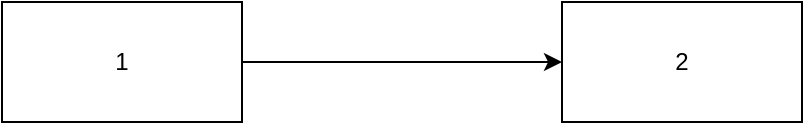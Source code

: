 <mxfile version="15.8.2" type="github">
  <diagram id="NNTAcK-m4e8hdaIwFr6c" name="Page-1">
    <mxGraphModel dx="780" dy="479" grid="1" gridSize="10" guides="1" tooltips="1" connect="1" arrows="1" fold="1" page="1" pageScale="1" pageWidth="827" pageHeight="1169" math="0" shadow="0">
      <root>
        <mxCell id="0" />
        <mxCell id="1" parent="0" />
        <mxCell id="9CY5KjPbNfF7ztk_2fkZ-3" style="edgeStyle=orthogonalEdgeStyle;rounded=0;orthogonalLoop=1;jettySize=auto;html=1;exitX=1;exitY=0.5;exitDx=0;exitDy=0;entryX=0;entryY=0.5;entryDx=0;entryDy=0;" edge="1" parent="1" source="9CY5KjPbNfF7ztk_2fkZ-1" target="9CY5KjPbNfF7ztk_2fkZ-2">
          <mxGeometry relative="1" as="geometry" />
        </mxCell>
        <mxCell id="9CY5KjPbNfF7ztk_2fkZ-1" value="1" style="rounded=0;whiteSpace=wrap;html=1;" vertex="1" parent="1">
          <mxGeometry x="100" y="120" width="120" height="60" as="geometry" />
        </mxCell>
        <mxCell id="9CY5KjPbNfF7ztk_2fkZ-2" value="2" style="rounded=0;whiteSpace=wrap;html=1;" vertex="1" parent="1">
          <mxGeometry x="380" y="120" width="120" height="60" as="geometry" />
        </mxCell>
      </root>
    </mxGraphModel>
  </diagram>
</mxfile>
